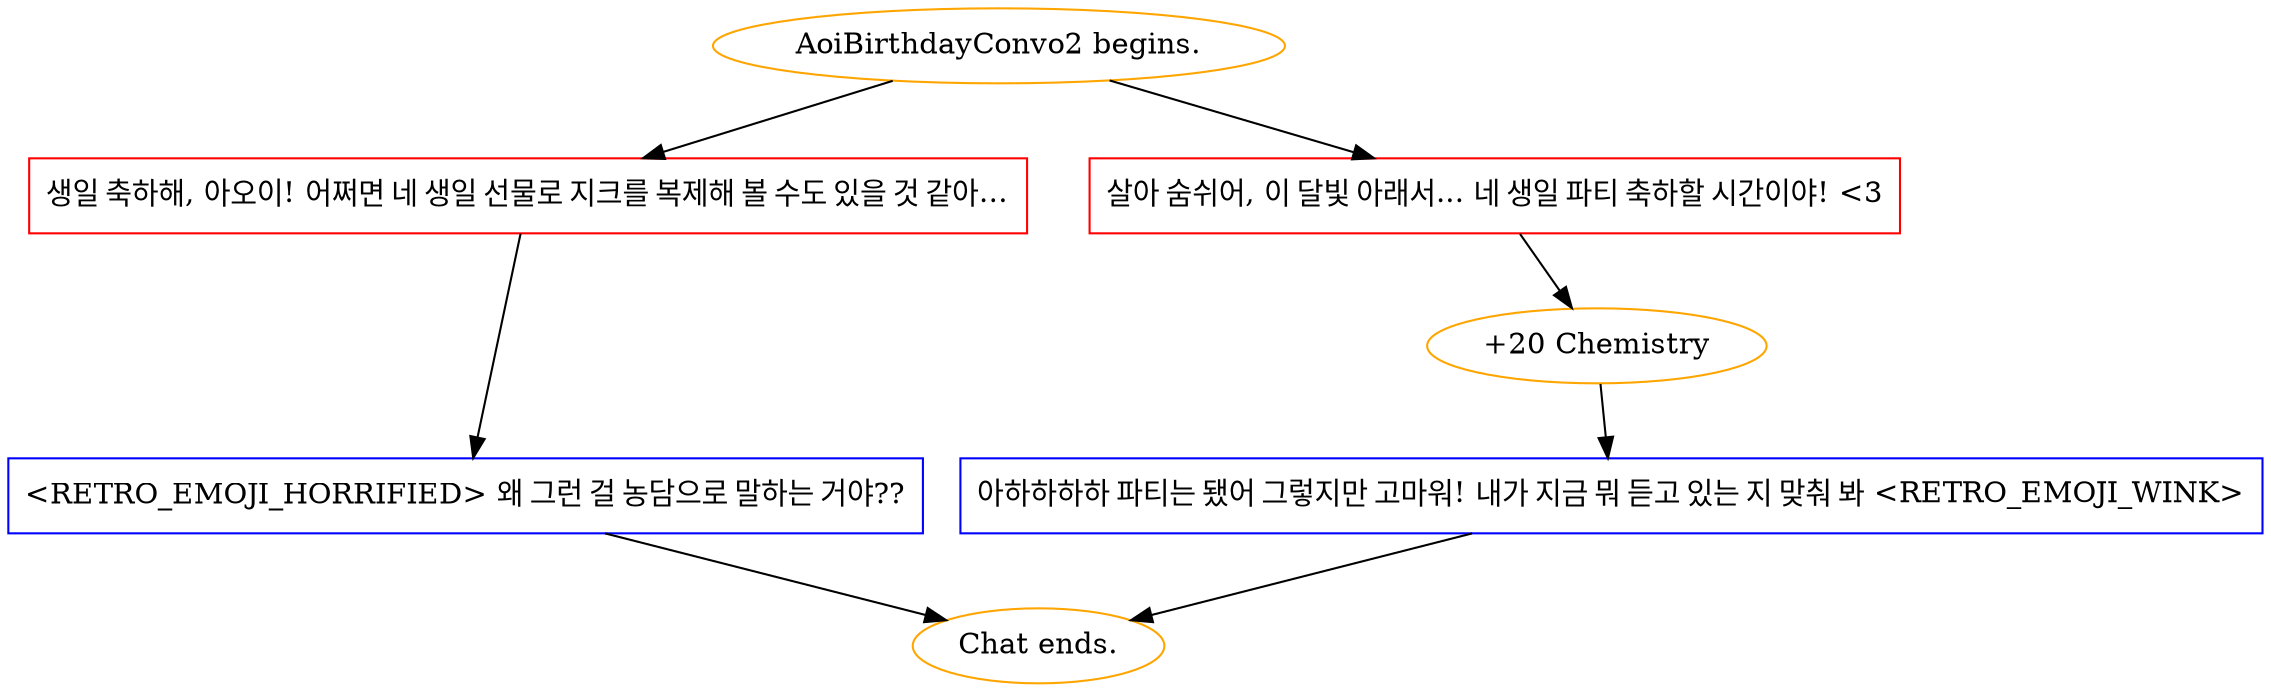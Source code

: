 digraph {
	"AoiBirthdayConvo2 begins." [color=orange];
		"AoiBirthdayConvo2 begins." -> j1060790056;
		"AoiBirthdayConvo2 begins." -> j1207458431;
	j1060790056 [label="생일 축하해, 아오이! 어쩌면 네 생일 선물로 지크를 복제해 볼 수도 있을 것 같아…",shape=box,color=red];
		j1060790056 -> j3394147068;
	j1207458431 [label="살아 숨쉬어, 이 달빛 아래서... 네 생일 파티 축하할 시간이야! <3",shape=box,color=red];
		j1207458431 -> j2044336702;
	j3394147068 [label="<RETRO_EMOJI_HORRIFIED> 왜 그런 걸 농담으로 말하는 거야??",shape=box,color=blue];
		j3394147068 -> "Chat ends.";
	j2044336702 [label="+20 Chemistry",color=orange];
		j2044336702 -> j2135587454;
	"Chat ends." [color=orange];
	j2135587454 [label="아하하하하 파티는 됐어 그렇지만 고마워! 내가 지금 뭐 듣고 있는 지 맞춰 봐 <RETRO_EMOJI_WINK>",shape=box,color=blue];
		j2135587454 -> "Chat ends.";
}